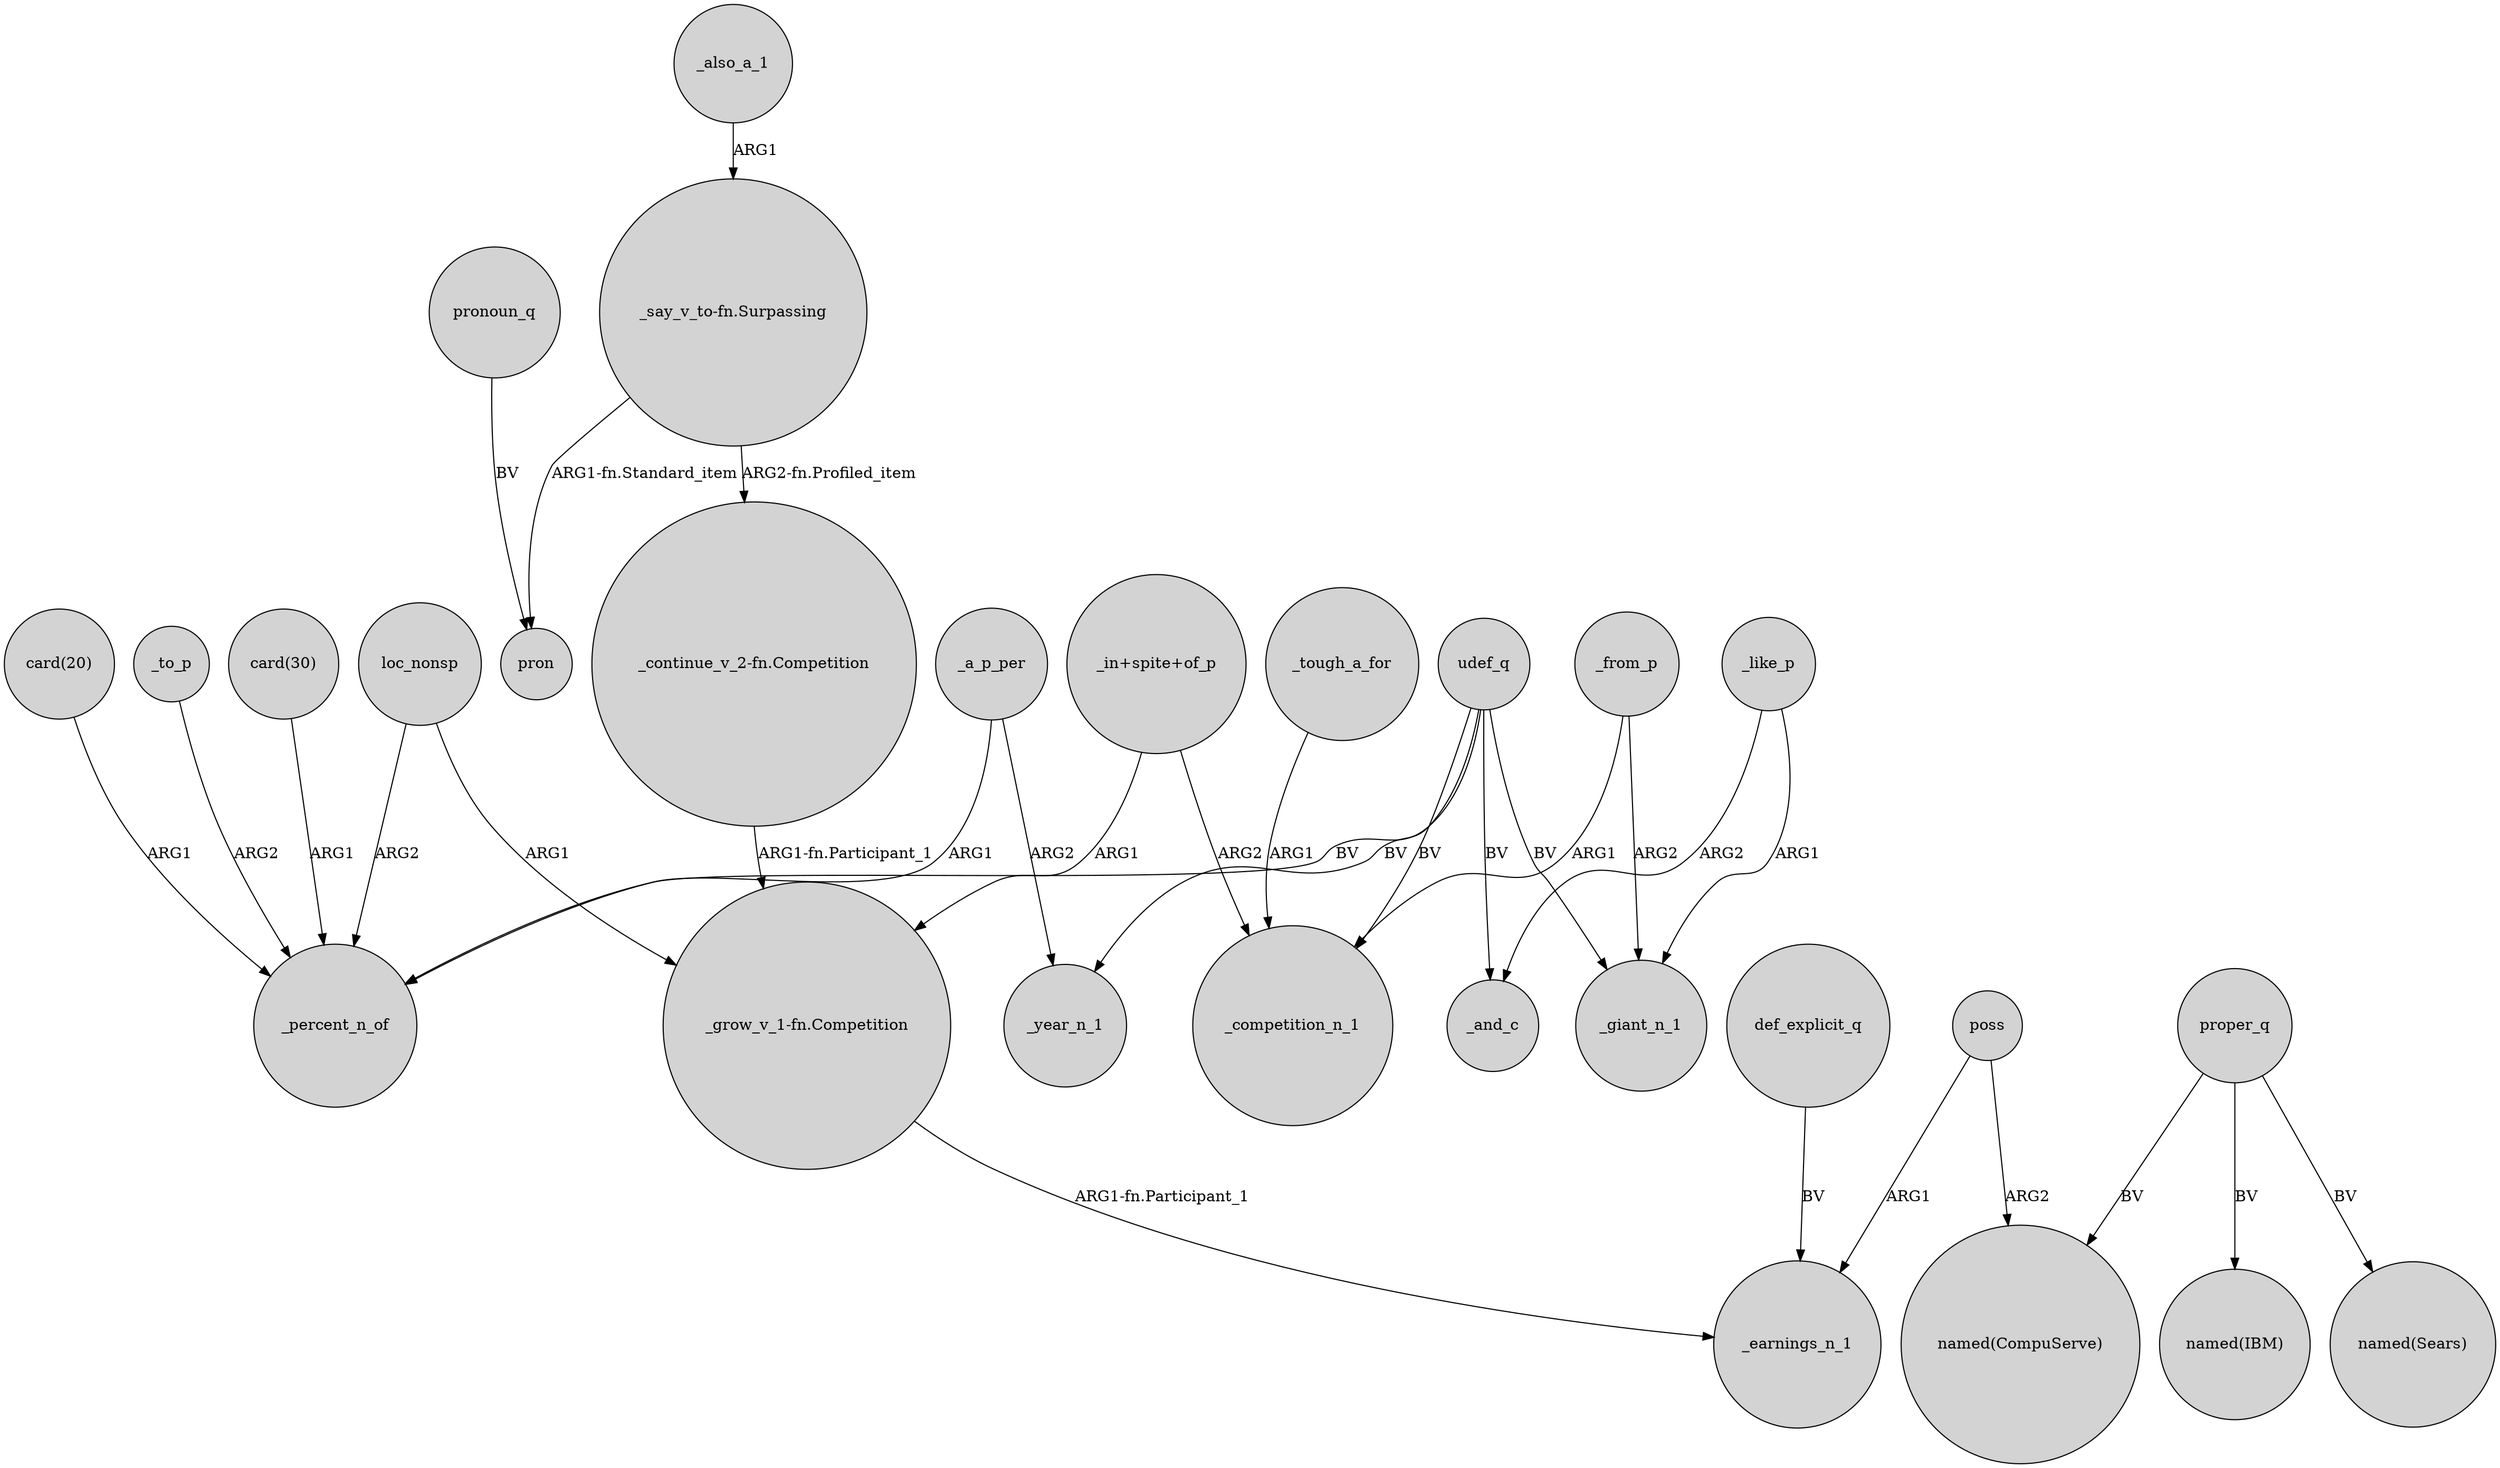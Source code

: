 digraph {
	node [shape=circle style=filled]
	_a_p_per -> _percent_n_of [label=ARG1]
	"card(20)" -> _percent_n_of [label=ARG1]
	"_continue_v_2-fn.Competition" -> "_grow_v_1-fn.Competition" [label="ARG1-fn.Participant_1"]
	poss -> "named(CompuServe)" [label=ARG2]
	proper_q -> "named(CompuServe)" [label=BV]
	_a_p_per -> _year_n_1 [label=ARG2]
	proper_q -> "named(IBM)" [label=BV]
	"_in+spite+of_p" -> _competition_n_1 [label=ARG2]
	udef_q -> _giant_n_1 [label=BV]
	_to_p -> _percent_n_of [label=ARG2]
	"_in+spite+of_p" -> "_grow_v_1-fn.Competition" [label=ARG1]
	udef_q -> _and_c [label=BV]
	_tough_a_for -> _competition_n_1 [label=ARG1]
	"_say_v_to-fn.Surpassing" -> "_continue_v_2-fn.Competition" [label="ARG2-fn.Profiled_item"]
	_like_p -> _giant_n_1 [label=ARG1]
	"_grow_v_1-fn.Competition" -> _earnings_n_1 [label="ARG1-fn.Participant_1"]
	pronoun_q -> pron [label=BV]
	proper_q -> "named(Sears)" [label=BV]
	_like_p -> _and_c [label=ARG2]
	_from_p -> _competition_n_1 [label=ARG1]
	"_say_v_to-fn.Surpassing" -> pron [label="ARG1-fn.Standard_item"]
	udef_q -> _percent_n_of [label=BV]
	"card(30)" -> _percent_n_of [label=ARG1]
	def_explicit_q -> _earnings_n_1 [label=BV]
	poss -> _earnings_n_1 [label=ARG1]
	_from_p -> _giant_n_1 [label=ARG2]
	udef_q -> _year_n_1 [label=BV]
	udef_q -> _competition_n_1 [label=BV]
	_also_a_1 -> "_say_v_to-fn.Surpassing" [label=ARG1]
	loc_nonsp -> "_grow_v_1-fn.Competition" [label=ARG1]
	loc_nonsp -> _percent_n_of [label=ARG2]
}
